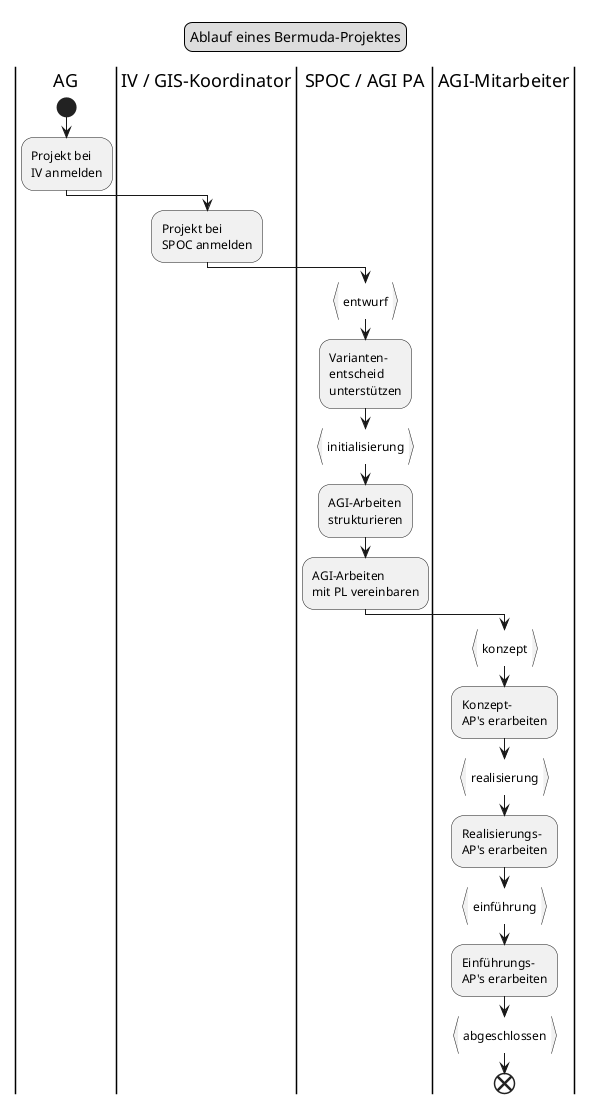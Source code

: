 @startuml
legend top
	Ablauf eines Bermuda-Projektes
end legend
|AG|
start
:Projekt bei
IV anmelden;
|IV / GIS-Koordinator|
:Projekt bei
SPOC anmelden;
|SPOC / AGI PA|
:entwurf}
:Varianten-
entscheid
unterstützen;
:initialisierung}
:AGI-Arbeiten
strukturieren;
:AGI-Arbeiten
mit PL vereinbaren;
|AGI-Mitarbeiter|
:konzept}
:Konzept-
AP's erarbeiten;
:realisierung}
:Realisierungs-
AP's erarbeiten;
:einführung}
:Einführungs-
AP's erarbeiten;
:abgeschlossen}
end
@enduml